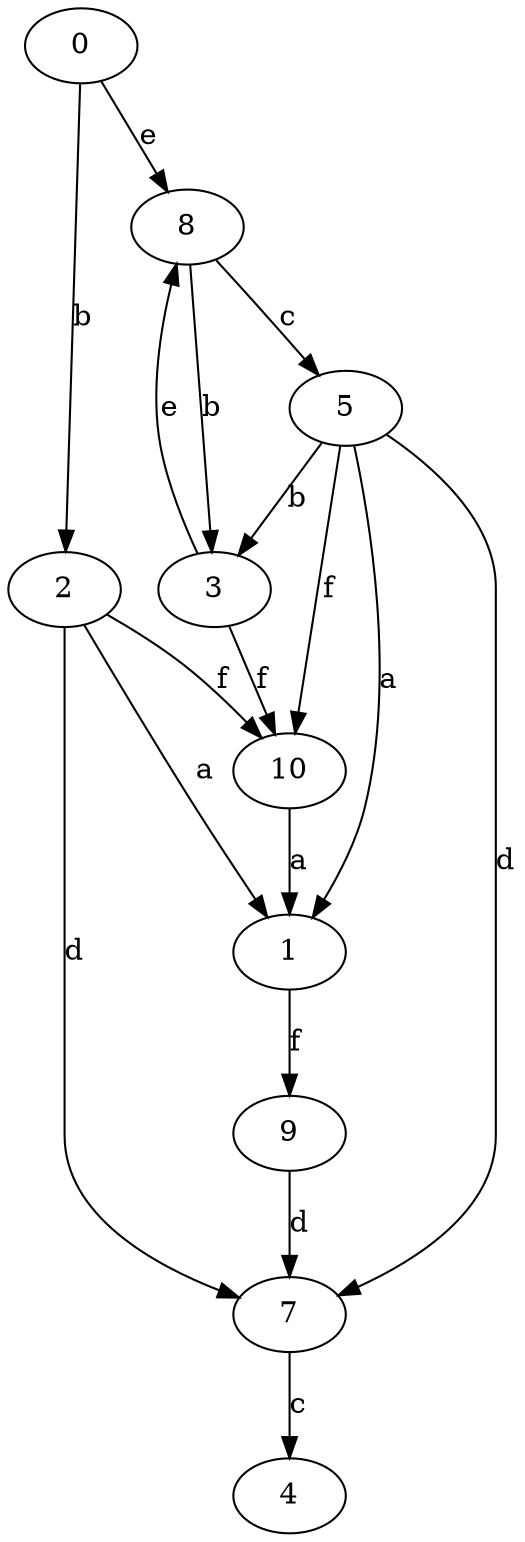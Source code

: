 strict digraph  {
0;
1;
2;
3;
4;
5;
7;
8;
9;
10;
0 -> 2  [label=b];
0 -> 8  [label=e];
1 -> 9  [label=f];
2 -> 1  [label=a];
2 -> 7  [label=d];
2 -> 10  [label=f];
3 -> 8  [label=e];
3 -> 10  [label=f];
5 -> 1  [label=a];
5 -> 3  [label=b];
5 -> 7  [label=d];
5 -> 10  [label=f];
7 -> 4  [label=c];
8 -> 3  [label=b];
8 -> 5  [label=c];
9 -> 7  [label=d];
10 -> 1  [label=a];
}
